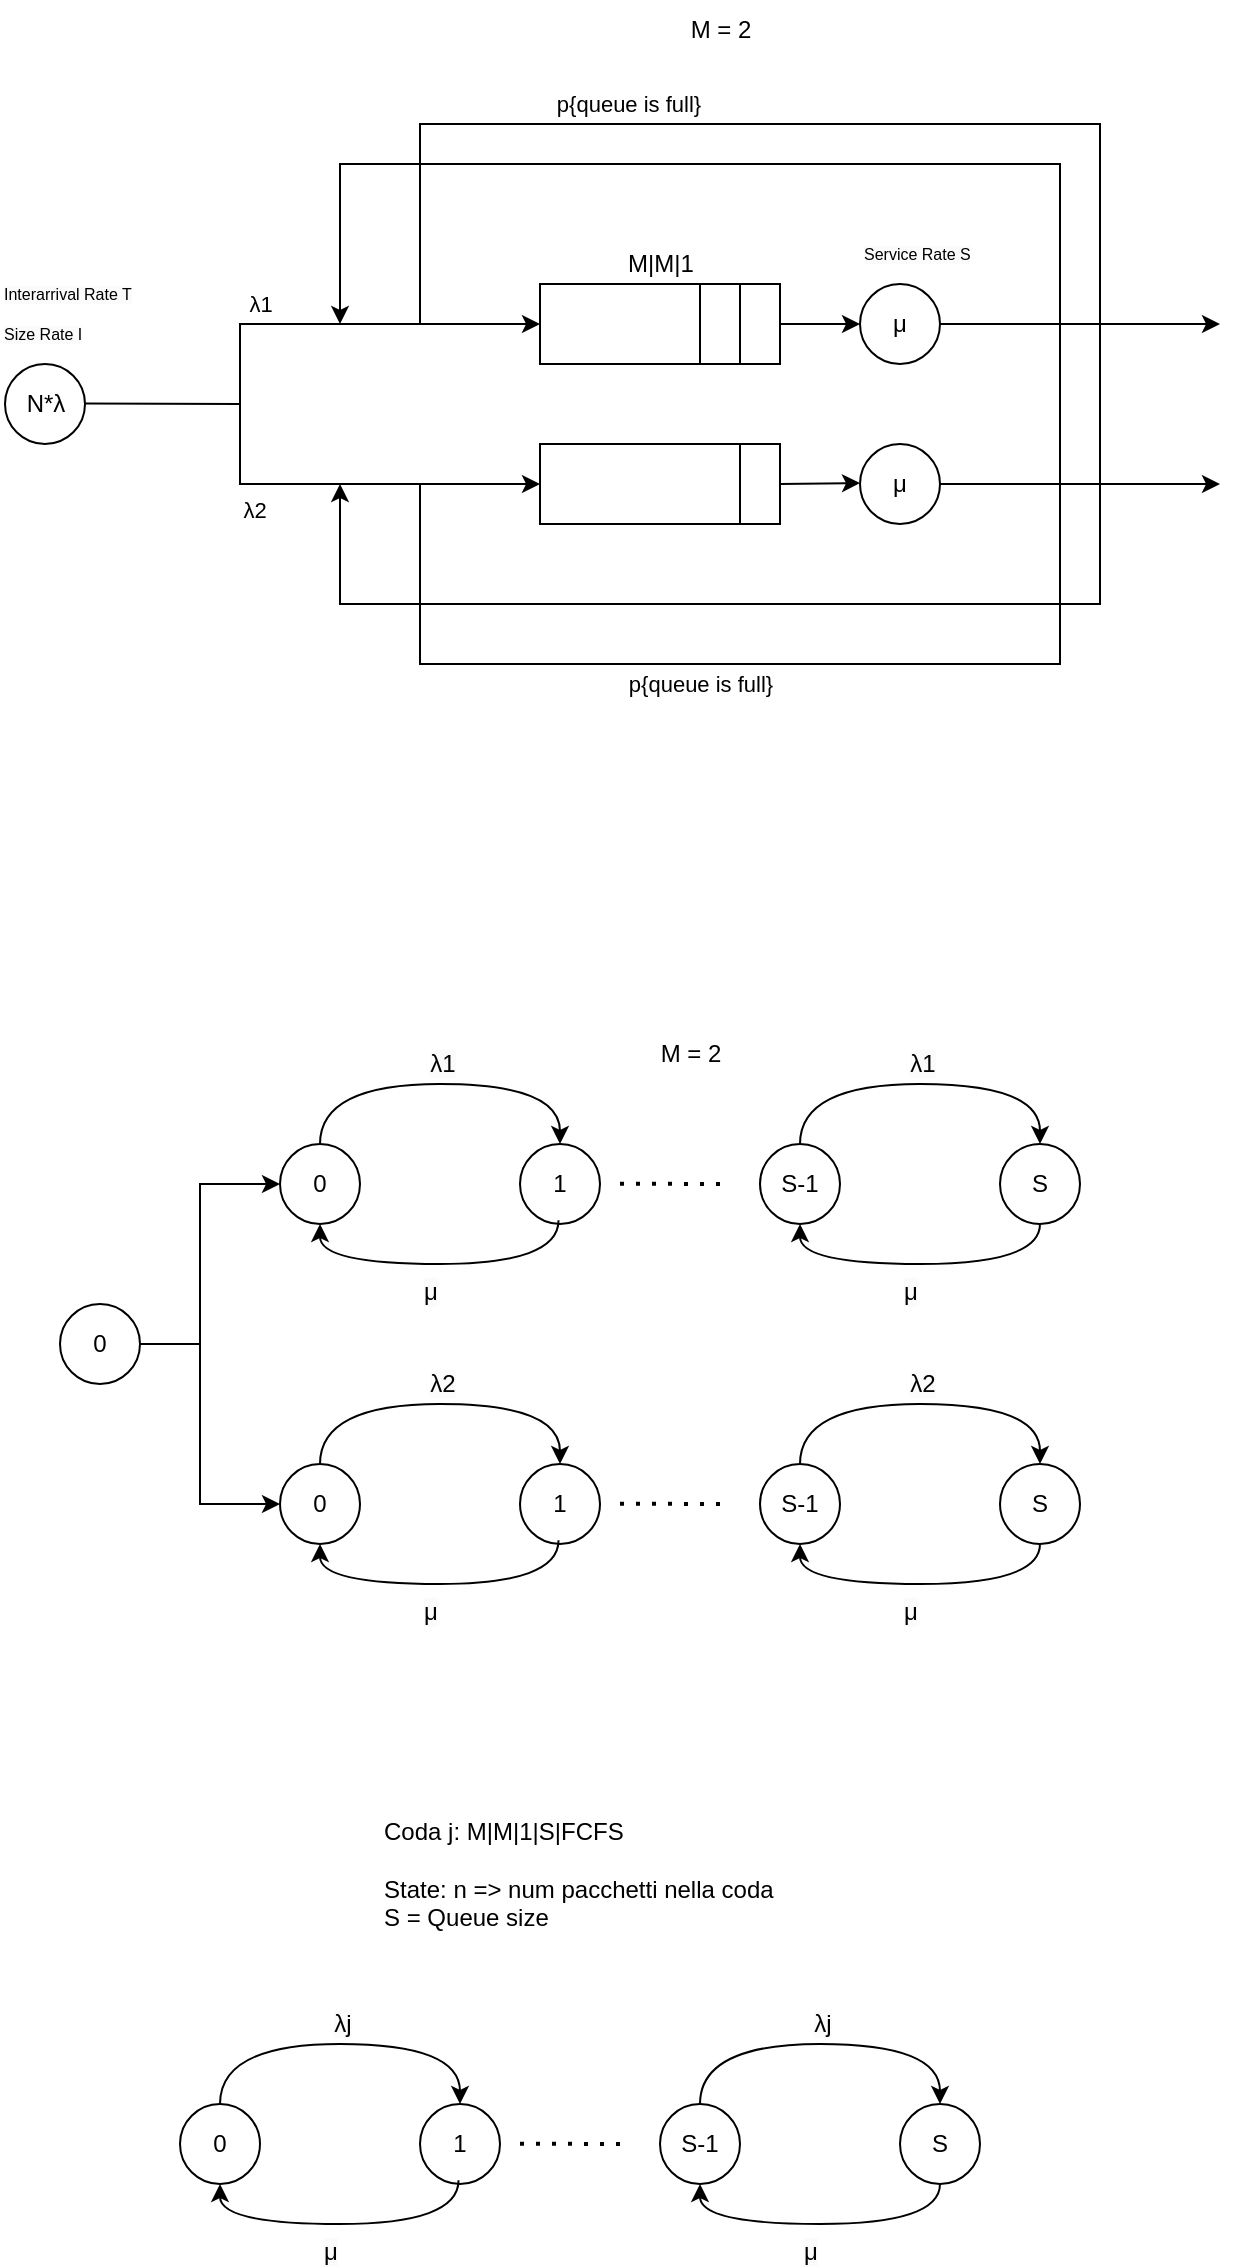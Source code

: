 <mxfile version="25.0.2">
  <diagram name="Pagina-1" id="HsXs0T5sOzhGBmEH5fhr">
    <mxGraphModel dx="1185" dy="683" grid="1" gridSize="10" guides="1" tooltips="1" connect="1" arrows="1" fold="1" page="1" pageScale="1" pageWidth="827" pageHeight="1169" background="none" math="0" shadow="0">
      <root>
        <mxCell id="0" />
        <mxCell id="1" parent="0" />
        <mxCell id="RCRSB3uf76kdV4qiAzbG-1" value="" style="rounded=0;whiteSpace=wrap;html=1;" parent="1" vertex="1">
          <mxGeometry x="280" y="160" width="120" height="40" as="geometry" />
        </mxCell>
        <mxCell id="RCRSB3uf76kdV4qiAzbG-2" value="" style="rounded=0;whiteSpace=wrap;html=1;" parent="1" vertex="1">
          <mxGeometry x="280" y="240" width="120" height="40" as="geometry" />
        </mxCell>
        <mxCell id="RCRSB3uf76kdV4qiAzbG-4" value="N*&lt;span class=&quot;mord mathnormal&quot;&gt;λ&lt;/span&gt;&lt;span class=&quot;msupsub&quot;&gt;&lt;span class=&quot;vlist&quot;&gt;&lt;/span&gt;&lt;/span&gt;" style="ellipse;whiteSpace=wrap;html=1;aspect=fixed;" parent="1" vertex="1">
          <mxGeometry x="12.5" y="200" width="40" height="40" as="geometry" />
        </mxCell>
        <mxCell id="RCRSB3uf76kdV4qiAzbG-5" value="" style="endArrow=none;html=1;rounded=0;" parent="1" edge="1">
          <mxGeometry width="50" height="50" relative="1" as="geometry">
            <mxPoint x="52.5" y="219.76" as="sourcePoint" />
            <mxPoint x="130" y="220" as="targetPoint" />
          </mxGeometry>
        </mxCell>
        <mxCell id="RCRSB3uf76kdV4qiAzbG-7" value="" style="endArrow=classic;html=1;rounded=0;entryX=0;entryY=0.5;entryDx=0;entryDy=0;" parent="1" target="RCRSB3uf76kdV4qiAzbG-1" edge="1">
          <mxGeometry width="50" height="50" relative="1" as="geometry">
            <mxPoint x="130" y="220" as="sourcePoint" />
            <mxPoint x="210" y="170" as="targetPoint" />
            <Array as="points">
              <mxPoint x="130" y="180" />
            </Array>
          </mxGeometry>
        </mxCell>
        <mxCell id="RCRSB3uf76kdV4qiAzbG-9" value="&lt;span class=&quot;mord mathnormal&quot;&gt;λ1&lt;/span&gt;&lt;span class=&quot;msupsub&quot;&gt;&lt;span class=&quot;vlist&quot;&gt;&lt;/span&gt;&lt;/span&gt;" style="edgeLabel;html=1;align=center;verticalAlign=middle;resizable=0;points=[];" parent="RCRSB3uf76kdV4qiAzbG-7" vertex="1" connectable="0">
          <mxGeometry x="0.025" relative="1" as="geometry">
            <mxPoint x="-48" y="-10" as="offset" />
          </mxGeometry>
        </mxCell>
        <mxCell id="RCRSB3uf76kdV4qiAzbG-8" value="" style="endArrow=classic;html=1;rounded=0;entryX=0;entryY=0.5;entryDx=0;entryDy=0;" parent="1" target="RCRSB3uf76kdV4qiAzbG-2" edge="1">
          <mxGeometry width="50" height="50" relative="1" as="geometry">
            <mxPoint x="130" y="220" as="sourcePoint" />
            <mxPoint x="240" y="260" as="targetPoint" />
            <Array as="points">
              <mxPoint x="130" y="260" />
            </Array>
          </mxGeometry>
        </mxCell>
        <mxCell id="RCRSB3uf76kdV4qiAzbG-10" value="&lt;span class=&quot;mord mathnormal&quot;&gt;λ2&lt;/span&gt;" style="edgeLabel;html=1;align=center;verticalAlign=middle;resizable=0;points=[];" parent="1" vertex="1" connectable="0">
          <mxGeometry x="139.999" y="260" as="geometry">
            <mxPoint x="-3" y="13" as="offset" />
          </mxGeometry>
        </mxCell>
        <mxCell id="RCRSB3uf76kdV4qiAzbG-11" value="" style="endArrow=classic;html=1;rounded=0;" parent="1" edge="1">
          <mxGeometry width="50" height="50" relative="1" as="geometry">
            <mxPoint x="400" y="180" as="sourcePoint" />
            <mxPoint x="440" y="180" as="targetPoint" />
          </mxGeometry>
        </mxCell>
        <mxCell id="RCRSB3uf76kdV4qiAzbG-12" value="μ" style="ellipse;whiteSpace=wrap;html=1;aspect=fixed;" parent="1" vertex="1">
          <mxGeometry x="440" y="160" width="40" height="40" as="geometry" />
        </mxCell>
        <mxCell id="RCRSB3uf76kdV4qiAzbG-13" value="μ" style="ellipse;whiteSpace=wrap;html=1;aspect=fixed;" parent="1" vertex="1">
          <mxGeometry x="440" y="240" width="40" height="40" as="geometry" />
        </mxCell>
        <mxCell id="RCRSB3uf76kdV4qiAzbG-14" value="" style="endArrow=classic;html=1;rounded=0;" parent="1" edge="1">
          <mxGeometry width="50" height="50" relative="1" as="geometry">
            <mxPoint x="400" y="260" as="sourcePoint" />
            <mxPoint x="440" y="259.52" as="targetPoint" />
          </mxGeometry>
        </mxCell>
        <mxCell id="RCRSB3uf76kdV4qiAzbG-15" value="" style="rounded=0;whiteSpace=wrap;html=1;" parent="1" vertex="1">
          <mxGeometry x="360" y="160" width="20" height="40" as="geometry" />
        </mxCell>
        <mxCell id="RCRSB3uf76kdV4qiAzbG-16" value="" style="rounded=0;whiteSpace=wrap;html=1;" parent="1" vertex="1">
          <mxGeometry x="380" y="160" width="20" height="40" as="geometry" />
        </mxCell>
        <mxCell id="RCRSB3uf76kdV4qiAzbG-18" value="" style="rounded=0;whiteSpace=wrap;html=1;" parent="1" vertex="1">
          <mxGeometry x="380" y="240" width="20" height="40" as="geometry" />
        </mxCell>
        <mxCell id="RCRSB3uf76kdV4qiAzbG-23" value="&lt;span style=&quot;color: rgb(0, 0, 0); font-family: Helvetica; font-size: 8px; font-style: normal; font-variant-ligatures: normal; font-variant-caps: normal; font-weight: 400; letter-spacing: normal; orphans: 2; text-align: center; text-indent: 0px; text-transform: none; widows: 2; word-spacing: 0px; -webkit-text-stroke-width: 0px; white-space: nowrap; background-color: rgb(251, 251, 251); text-decoration-thickness: initial; text-decoration-style: initial; text-decoration-color: initial; display: inline !important; float: none;&quot;&gt;Interarrival Rate T&lt;/span&gt;" style="text;whiteSpace=wrap;html=1;" parent="1" vertex="1">
          <mxGeometry x="10" y="150" width="65" height="20" as="geometry" />
        </mxCell>
        <mxCell id="RCRSB3uf76kdV4qiAzbG-24" value="&lt;span style=&quot;color: rgb(0, 0, 0); font-family: Helvetica; font-size: 8px; font-style: normal; font-variant-ligatures: normal; font-variant-caps: normal; font-weight: 400; letter-spacing: normal; orphans: 2; text-align: center; text-indent: 0px; text-transform: none; widows: 2; word-spacing: 0px; -webkit-text-stroke-width: 0px; white-space: nowrap; background-color: rgb(251, 251, 251); text-decoration-thickness: initial; text-decoration-style: initial; text-decoration-color: initial; display: inline !important; float: none;&quot;&gt;Service Rate S&lt;/span&gt;" style="text;whiteSpace=wrap;html=1;" parent="1" vertex="1">
          <mxGeometry x="440" y="130" width="50" height="40" as="geometry" />
        </mxCell>
        <mxCell id="RCRSB3uf76kdV4qiAzbG-25" style="edgeStyle=orthogonalEdgeStyle;rounded=0;orthogonalLoop=1;jettySize=auto;html=1;exitX=0.5;exitY=1;exitDx=0;exitDy=0;" parent="1" source="RCRSB3uf76kdV4qiAzbG-23" target="RCRSB3uf76kdV4qiAzbG-23" edge="1">
          <mxGeometry relative="1" as="geometry" />
        </mxCell>
        <mxCell id="RCRSB3uf76kdV4qiAzbG-27" value="&lt;span style=&quot;color: rgb(0, 0, 0); font-family: Helvetica; font-size: 8px; font-style: normal; font-variant-ligatures: normal; font-variant-caps: normal; font-weight: 400; letter-spacing: normal; orphans: 2; text-align: center; text-indent: 0px; text-transform: none; widows: 2; word-spacing: 0px; -webkit-text-stroke-width: 0px; white-space: nowrap; background-color: rgb(251, 251, 251); text-decoration-thickness: initial; text-decoration-style: initial; text-decoration-color: initial; display: inline !important; float: none;&quot;&gt;Size Rate I&lt;/span&gt;" style="text;whiteSpace=wrap;html=1;" parent="1" vertex="1">
          <mxGeometry x="10" y="170" width="70" height="20" as="geometry" />
        </mxCell>
        <mxCell id="RCRSB3uf76kdV4qiAzbG-28" value="M|M|1" style="text;html=1;align=center;verticalAlign=middle;resizable=0;points=[];autosize=1;strokeColor=none;fillColor=none;" parent="1" vertex="1">
          <mxGeometry x="310" y="135" width="60" height="30" as="geometry" />
        </mxCell>
        <mxCell id="RCRSB3uf76kdV4qiAzbG-29" value="" style="endArrow=classic;html=1;rounded=0;" parent="1" edge="1">
          <mxGeometry width="50" height="50" relative="1" as="geometry">
            <mxPoint x="220" y="180" as="sourcePoint" />
            <mxPoint x="180" y="260" as="targetPoint" />
            <Array as="points">
              <mxPoint x="220" y="80" />
              <mxPoint x="400" y="80" />
              <mxPoint x="560" y="80" />
              <mxPoint x="560" y="320" />
              <mxPoint x="180" y="320" />
            </Array>
          </mxGeometry>
        </mxCell>
        <mxCell id="RCRSB3uf76kdV4qiAzbG-31" value="p{queue is full}" style="edgeLabel;html=1;align=center;verticalAlign=middle;resizable=0;points=[];" parent="RCRSB3uf76kdV4qiAzbG-29" vertex="1" connectable="0">
          <mxGeometry x="-0.636" y="-1" relative="1" as="geometry">
            <mxPoint y="-11" as="offset" />
          </mxGeometry>
        </mxCell>
        <mxCell id="RCRSB3uf76kdV4qiAzbG-32" value="" style="endArrow=classic;html=1;rounded=0;" parent="1" edge="1">
          <mxGeometry width="50" height="50" relative="1" as="geometry">
            <mxPoint x="220" y="260" as="sourcePoint" />
            <mxPoint x="180" y="180" as="targetPoint" />
            <Array as="points">
              <mxPoint x="220" y="350" />
              <mxPoint x="540" y="350" />
              <mxPoint x="540" y="100" />
              <mxPoint x="180" y="100" />
            </Array>
          </mxGeometry>
        </mxCell>
        <mxCell id="RCRSB3uf76kdV4qiAzbG-33" value="p{queue is full}" style="edgeLabel;html=1;align=center;verticalAlign=middle;resizable=0;points=[];" parent="1" vertex="1" connectable="0">
          <mxGeometry x="360" y="360" as="geometry" />
        </mxCell>
        <mxCell id="RCRSB3uf76kdV4qiAzbG-34" value="p{queue is full}" style="edgeLabel;html=1;align=center;verticalAlign=middle;resizable=0;points=[];" parent="1" vertex="1" connectable="0">
          <mxGeometry x="360" y="360" as="geometry" />
        </mxCell>
        <mxCell id="RCRSB3uf76kdV4qiAzbG-36" value="" style="endArrow=classic;html=1;rounded=0;" parent="1" edge="1">
          <mxGeometry width="50" height="50" relative="1" as="geometry">
            <mxPoint x="480" y="180" as="sourcePoint" />
            <mxPoint x="620" y="180" as="targetPoint" />
          </mxGeometry>
        </mxCell>
        <mxCell id="RCRSB3uf76kdV4qiAzbG-37" value="" style="endArrow=classic;html=1;rounded=0;" parent="1" edge="1">
          <mxGeometry width="50" height="50" relative="1" as="geometry">
            <mxPoint x="480" y="260" as="sourcePoint" />
            <mxPoint x="620" y="260" as="targetPoint" />
          </mxGeometry>
        </mxCell>
        <mxCell id="RCRSB3uf76kdV4qiAzbG-38" value="M = 2" style="text;html=1;align=center;verticalAlign=middle;resizable=0;points=[];autosize=1;strokeColor=none;fillColor=none;" parent="1" vertex="1">
          <mxGeometry x="345" y="18" width="50" height="30" as="geometry" />
        </mxCell>
        <mxCell id="RCRSB3uf76kdV4qiAzbG-39" value="1" style="ellipse;whiteSpace=wrap;html=1;aspect=fixed;" parent="1" vertex="1">
          <mxGeometry x="220" y="1070" width="40" height="40" as="geometry" />
        </mxCell>
        <mxCell id="RCRSB3uf76kdV4qiAzbG-40" value="0" style="ellipse;whiteSpace=wrap;html=1;aspect=fixed;" parent="1" vertex="1">
          <mxGeometry x="100" y="1070" width="40" height="40" as="geometry" />
        </mxCell>
        <mxCell id="RCRSB3uf76kdV4qiAzbG-42" value="" style="endArrow=classic;html=1;rounded=0;exitX=0.5;exitY=0;exitDx=0;exitDy=0;entryX=0.5;entryY=0;entryDx=0;entryDy=0;edgeStyle=orthogonalEdgeStyle;curved=1;" parent="1" source="RCRSB3uf76kdV4qiAzbG-40" target="RCRSB3uf76kdV4qiAzbG-39" edge="1">
          <mxGeometry width="50" height="50" relative="1" as="geometry">
            <mxPoint x="120" y="1070" as="sourcePoint" />
            <mxPoint x="170" y="1020" as="targetPoint" />
            <Array as="points">
              <mxPoint x="120" y="1040" />
              <mxPoint x="240" y="1040" />
            </Array>
          </mxGeometry>
        </mxCell>
        <mxCell id="RCRSB3uf76kdV4qiAzbG-43" value="&lt;span style=&quot;font-size: 12px; text-wrap-mode: wrap; background-color: rgb(251, 251, 251);&quot;&gt;λj&lt;/span&gt;" style="edgeLabel;html=1;align=center;verticalAlign=middle;resizable=0;points=[];" parent="RCRSB3uf76kdV4qiAzbG-42" vertex="1" connectable="0">
          <mxGeometry x="0.015" relative="1" as="geometry">
            <mxPoint x="-1" y="-10" as="offset" />
          </mxGeometry>
        </mxCell>
        <mxCell id="RCRSB3uf76kdV4qiAzbG-44" value="&lt;div&gt;Coda j: M|M|1|S|FCFS&lt;/div&gt;&lt;div&gt;&lt;br&gt;&lt;/div&gt;State: n =&amp;gt; num pacchetti nella coda&lt;div&gt;S = Queue size&amp;nbsp;&lt;/div&gt;" style="text;html=1;align=left;verticalAlign=middle;resizable=0;points=[];autosize=1;strokeColor=none;fillColor=none;" parent="1" vertex="1">
          <mxGeometry x="200" y="920" width="220" height="70" as="geometry" />
        </mxCell>
        <mxCell id="RCRSB3uf76kdV4qiAzbG-45" value="S" style="ellipse;whiteSpace=wrap;html=1;aspect=fixed;" parent="1" vertex="1">
          <mxGeometry x="460" y="1070" width="40" height="40" as="geometry" />
        </mxCell>
        <mxCell id="RCRSB3uf76kdV4qiAzbG-46" value="S-1" style="ellipse;whiteSpace=wrap;html=1;aspect=fixed;" parent="1" vertex="1">
          <mxGeometry x="340" y="1070" width="40" height="40" as="geometry" />
        </mxCell>
        <mxCell id="RCRSB3uf76kdV4qiAzbG-47" value="" style="endArrow=classic;html=1;rounded=0;exitX=0.5;exitY=0;exitDx=0;exitDy=0;entryX=0.5;entryY=0;entryDx=0;entryDy=0;edgeStyle=orthogonalEdgeStyle;curved=1;" parent="1" source="RCRSB3uf76kdV4qiAzbG-46" target="RCRSB3uf76kdV4qiAzbG-45" edge="1">
          <mxGeometry width="50" height="50" relative="1" as="geometry">
            <mxPoint x="360" y="1070" as="sourcePoint" />
            <mxPoint x="410" y="1020" as="targetPoint" />
            <Array as="points">
              <mxPoint x="360" y="1040" />
              <mxPoint x="480" y="1040" />
            </Array>
          </mxGeometry>
        </mxCell>
        <mxCell id="RCRSB3uf76kdV4qiAzbG-48" value="&lt;span style=&quot;font-size: 12px; text-wrap-mode: wrap; background-color: rgb(251, 251, 251);&quot;&gt;λj&lt;/span&gt;" style="edgeLabel;html=1;align=center;verticalAlign=middle;resizable=0;points=[];" parent="RCRSB3uf76kdV4qiAzbG-47" vertex="1" connectable="0">
          <mxGeometry x="0.015" relative="1" as="geometry">
            <mxPoint x="-1" y="-10" as="offset" />
          </mxGeometry>
        </mxCell>
        <mxCell id="RCRSB3uf76kdV4qiAzbG-52" value="" style="endArrow=none;dashed=1;html=1;dashPattern=1 3;strokeWidth=2;rounded=0;" parent="1" edge="1">
          <mxGeometry width="50" height="50" relative="1" as="geometry">
            <mxPoint x="270" y="1089.86" as="sourcePoint" />
            <mxPoint x="320" y="1090" as="targetPoint" />
          </mxGeometry>
        </mxCell>
        <mxCell id="RCRSB3uf76kdV4qiAzbG-53" value="" style="endArrow=classic;html=1;rounded=0;exitX=0.5;exitY=1;exitDx=0;exitDy=0;entryX=0.5;entryY=1;entryDx=0;entryDy=0;edgeStyle=orthogonalEdgeStyle;curved=1;" parent="1" source="RCRSB3uf76kdV4qiAzbG-45" target="RCRSB3uf76kdV4qiAzbG-46" edge="1">
          <mxGeometry width="50" height="50" relative="1" as="geometry">
            <mxPoint x="350" y="1170" as="sourcePoint" />
            <mxPoint x="470" y="1170" as="targetPoint" />
            <Array as="points">
              <mxPoint x="480" y="1130" />
              <mxPoint x="360" y="1130" />
            </Array>
          </mxGeometry>
        </mxCell>
        <mxCell id="RCRSB3uf76kdV4qiAzbG-55" value="&lt;span style=&quot;color: rgb(0, 0, 0); font-family: Helvetica; font-size: 12px; font-style: normal; font-variant-ligatures: normal; font-variant-caps: normal; font-weight: 400; letter-spacing: normal; orphans: 2; text-align: center; text-indent: 0px; text-transform: none; widows: 2; word-spacing: 0px; -webkit-text-stroke-width: 0px; white-space: normal; background-color: rgb(251, 251, 251); text-decoration-thickness: initial; text-decoration-style: initial; text-decoration-color: initial; display: inline !important; float: none;&quot;&gt;μ&lt;/span&gt;" style="text;whiteSpace=wrap;html=1;" parent="1" vertex="1">
          <mxGeometry x="410" y="1130" width="20" height="20" as="geometry" />
        </mxCell>
        <mxCell id="RCRSB3uf76kdV4qiAzbG-56" value="" style="endArrow=classic;html=1;rounded=0;exitX=0.482;exitY=0.954;exitDx=0;exitDy=0;entryX=0.5;entryY=1;entryDx=0;entryDy=0;edgeStyle=orthogonalEdgeStyle;curved=1;exitPerimeter=0;" parent="1" source="RCRSB3uf76kdV4qiAzbG-39" edge="1">
          <mxGeometry width="50" height="50" relative="1" as="geometry">
            <mxPoint x="240" y="1112" as="sourcePoint" />
            <mxPoint x="120" y="1110" as="targetPoint" />
            <Array as="points">
              <mxPoint x="239" y="1130" />
              <mxPoint x="120" y="1130" />
            </Array>
          </mxGeometry>
        </mxCell>
        <mxCell id="RCRSB3uf76kdV4qiAzbG-57" value="&lt;span style=&quot;color: rgb(0, 0, 0); font-family: Helvetica; font-size: 12px; font-style: normal; font-variant-ligatures: normal; font-variant-caps: normal; font-weight: 400; letter-spacing: normal; orphans: 2; text-align: center; text-indent: 0px; text-transform: none; widows: 2; word-spacing: 0px; -webkit-text-stroke-width: 0px; white-space: normal; background-color: rgb(251, 251, 251); text-decoration-thickness: initial; text-decoration-style: initial; text-decoration-color: initial; display: inline !important; float: none;&quot;&gt;μ&lt;/span&gt;" style="text;whiteSpace=wrap;html=1;" parent="1" vertex="1">
          <mxGeometry x="170" y="1130" width="20" height="20" as="geometry" />
        </mxCell>
        <mxCell id="RCRSB3uf76kdV4qiAzbG-59" value="1" style="ellipse;whiteSpace=wrap;html=1;aspect=fixed;" parent="1" vertex="1">
          <mxGeometry x="270" y="590" width="40" height="40" as="geometry" />
        </mxCell>
        <mxCell id="RCRSB3uf76kdV4qiAzbG-60" value="0" style="ellipse;whiteSpace=wrap;html=1;aspect=fixed;" parent="1" vertex="1">
          <mxGeometry x="150" y="590" width="40" height="40" as="geometry" />
        </mxCell>
        <mxCell id="RCRSB3uf76kdV4qiAzbG-61" value="" style="endArrow=classic;html=1;rounded=0;exitX=0.5;exitY=0;exitDx=0;exitDy=0;entryX=0.5;entryY=0;entryDx=0;entryDy=0;edgeStyle=orthogonalEdgeStyle;curved=1;" parent="1" source="RCRSB3uf76kdV4qiAzbG-60" target="RCRSB3uf76kdV4qiAzbG-59" edge="1">
          <mxGeometry width="50" height="50" relative="1" as="geometry">
            <mxPoint x="170" y="590" as="sourcePoint" />
            <mxPoint x="220" y="540" as="targetPoint" />
            <Array as="points">
              <mxPoint x="170" y="560" />
              <mxPoint x="290" y="560" />
            </Array>
          </mxGeometry>
        </mxCell>
        <mxCell id="RCRSB3uf76kdV4qiAzbG-62" value="&lt;span style=&quot;font-size: 12px; text-wrap-mode: wrap; background-color: rgb(251, 251, 251);&quot;&gt;λ1&lt;/span&gt;" style="edgeLabel;html=1;align=center;verticalAlign=middle;resizable=0;points=[];" parent="RCRSB3uf76kdV4qiAzbG-61" vertex="1" connectable="0">
          <mxGeometry x="0.015" relative="1" as="geometry">
            <mxPoint x="-1" y="-10" as="offset" />
          </mxGeometry>
        </mxCell>
        <mxCell id="RCRSB3uf76kdV4qiAzbG-63" value="S" style="ellipse;whiteSpace=wrap;html=1;aspect=fixed;" parent="1" vertex="1">
          <mxGeometry x="510" y="590" width="40" height="40" as="geometry" />
        </mxCell>
        <mxCell id="RCRSB3uf76kdV4qiAzbG-64" value="S-1" style="ellipse;whiteSpace=wrap;html=1;aspect=fixed;" parent="1" vertex="1">
          <mxGeometry x="390" y="590" width="40" height="40" as="geometry" />
        </mxCell>
        <mxCell id="RCRSB3uf76kdV4qiAzbG-65" value="" style="endArrow=classic;html=1;rounded=0;exitX=0.5;exitY=0;exitDx=0;exitDy=0;entryX=0.5;entryY=0;entryDx=0;entryDy=0;edgeStyle=orthogonalEdgeStyle;curved=1;" parent="1" source="RCRSB3uf76kdV4qiAzbG-64" target="RCRSB3uf76kdV4qiAzbG-63" edge="1">
          <mxGeometry width="50" height="50" relative="1" as="geometry">
            <mxPoint x="410" y="590" as="sourcePoint" />
            <mxPoint x="460" y="540" as="targetPoint" />
            <Array as="points">
              <mxPoint x="410" y="560" />
              <mxPoint x="530" y="560" />
            </Array>
          </mxGeometry>
        </mxCell>
        <mxCell id="RCRSB3uf76kdV4qiAzbG-66" value="&lt;span style=&quot;font-size: 12px; text-wrap-mode: wrap; background-color: rgb(251, 251, 251);&quot;&gt;λ1&lt;/span&gt;" style="edgeLabel;html=1;align=center;verticalAlign=middle;resizable=0;points=[];" parent="RCRSB3uf76kdV4qiAzbG-65" vertex="1" connectable="0">
          <mxGeometry x="0.015" relative="1" as="geometry">
            <mxPoint x="-1" y="-10" as="offset" />
          </mxGeometry>
        </mxCell>
        <mxCell id="RCRSB3uf76kdV4qiAzbG-67" value="" style="endArrow=none;dashed=1;html=1;dashPattern=1 3;strokeWidth=2;rounded=0;" parent="1" edge="1">
          <mxGeometry width="50" height="50" relative="1" as="geometry">
            <mxPoint x="320" y="609.86" as="sourcePoint" />
            <mxPoint x="370" y="610" as="targetPoint" />
          </mxGeometry>
        </mxCell>
        <mxCell id="RCRSB3uf76kdV4qiAzbG-68" value="" style="endArrow=classic;html=1;rounded=0;exitX=0.5;exitY=1;exitDx=0;exitDy=0;entryX=0.5;entryY=1;entryDx=0;entryDy=0;edgeStyle=orthogonalEdgeStyle;curved=1;" parent="1" source="RCRSB3uf76kdV4qiAzbG-63" target="RCRSB3uf76kdV4qiAzbG-64" edge="1">
          <mxGeometry width="50" height="50" relative="1" as="geometry">
            <mxPoint x="400" y="690" as="sourcePoint" />
            <mxPoint x="520" y="690" as="targetPoint" />
            <Array as="points">
              <mxPoint x="530" y="650" />
              <mxPoint x="410" y="650" />
            </Array>
          </mxGeometry>
        </mxCell>
        <mxCell id="RCRSB3uf76kdV4qiAzbG-69" value="&lt;span style=&quot;color: rgb(0, 0, 0); font-family: Helvetica; font-size: 12px; font-style: normal; font-variant-ligatures: normal; font-variant-caps: normal; font-weight: 400; letter-spacing: normal; orphans: 2; text-align: center; text-indent: 0px; text-transform: none; widows: 2; word-spacing: 0px; -webkit-text-stroke-width: 0px; white-space: normal; background-color: rgb(251, 251, 251); text-decoration-thickness: initial; text-decoration-style: initial; text-decoration-color: initial; display: inline !important; float: none;&quot;&gt;μ&lt;/span&gt;" style="text;whiteSpace=wrap;html=1;" parent="1" vertex="1">
          <mxGeometry x="460" y="650" width="20" height="20" as="geometry" />
        </mxCell>
        <mxCell id="RCRSB3uf76kdV4qiAzbG-70" value="" style="endArrow=classic;html=1;rounded=0;exitX=0.482;exitY=0.954;exitDx=0;exitDy=0;entryX=0.5;entryY=1;entryDx=0;entryDy=0;edgeStyle=orthogonalEdgeStyle;curved=1;exitPerimeter=0;" parent="1" source="RCRSB3uf76kdV4qiAzbG-59" edge="1">
          <mxGeometry width="50" height="50" relative="1" as="geometry">
            <mxPoint x="290" y="632" as="sourcePoint" />
            <mxPoint x="170" y="630" as="targetPoint" />
            <Array as="points">
              <mxPoint x="289" y="650" />
              <mxPoint x="170" y="650" />
            </Array>
          </mxGeometry>
        </mxCell>
        <mxCell id="RCRSB3uf76kdV4qiAzbG-71" value="&lt;span style=&quot;color: rgb(0, 0, 0); font-family: Helvetica; font-size: 12px; font-style: normal; font-variant-ligatures: normal; font-variant-caps: normal; font-weight: 400; letter-spacing: normal; orphans: 2; text-align: center; text-indent: 0px; text-transform: none; widows: 2; word-spacing: 0px; -webkit-text-stroke-width: 0px; white-space: normal; background-color: rgb(251, 251, 251); text-decoration-thickness: initial; text-decoration-style: initial; text-decoration-color: initial; display: inline !important; float: none;&quot;&gt;μ&lt;/span&gt;" style="text;whiteSpace=wrap;html=1;" parent="1" vertex="1">
          <mxGeometry x="220" y="650" width="20" height="20" as="geometry" />
        </mxCell>
        <mxCell id="RCRSB3uf76kdV4qiAzbG-72" value="1" style="ellipse;whiteSpace=wrap;html=1;aspect=fixed;" parent="1" vertex="1">
          <mxGeometry x="270" y="750" width="40" height="40" as="geometry" />
        </mxCell>
        <mxCell id="RCRSB3uf76kdV4qiAzbG-73" value="0" style="ellipse;whiteSpace=wrap;html=1;aspect=fixed;" parent="1" vertex="1">
          <mxGeometry x="150" y="750" width="40" height="40" as="geometry" />
        </mxCell>
        <mxCell id="RCRSB3uf76kdV4qiAzbG-74" value="" style="endArrow=classic;html=1;rounded=0;exitX=0.5;exitY=0;exitDx=0;exitDy=0;entryX=0.5;entryY=0;entryDx=0;entryDy=0;edgeStyle=orthogonalEdgeStyle;curved=1;" parent="1" source="RCRSB3uf76kdV4qiAzbG-73" target="RCRSB3uf76kdV4qiAzbG-72" edge="1">
          <mxGeometry width="50" height="50" relative="1" as="geometry">
            <mxPoint x="170" y="750" as="sourcePoint" />
            <mxPoint x="220" y="700" as="targetPoint" />
            <Array as="points">
              <mxPoint x="170" y="720" />
              <mxPoint x="290" y="720" />
            </Array>
          </mxGeometry>
        </mxCell>
        <mxCell id="RCRSB3uf76kdV4qiAzbG-75" value="&lt;span style=&quot;font-size: 12px; text-wrap-mode: wrap; background-color: rgb(251, 251, 251);&quot;&gt;λ2&lt;/span&gt;" style="edgeLabel;html=1;align=center;verticalAlign=middle;resizable=0;points=[];" parent="RCRSB3uf76kdV4qiAzbG-74" vertex="1" connectable="0">
          <mxGeometry x="0.015" relative="1" as="geometry">
            <mxPoint x="-1" y="-10" as="offset" />
          </mxGeometry>
        </mxCell>
        <mxCell id="RCRSB3uf76kdV4qiAzbG-76" value="S" style="ellipse;whiteSpace=wrap;html=1;aspect=fixed;" parent="1" vertex="1">
          <mxGeometry x="510" y="750" width="40" height="40" as="geometry" />
        </mxCell>
        <mxCell id="RCRSB3uf76kdV4qiAzbG-77" value="S-1" style="ellipse;whiteSpace=wrap;html=1;aspect=fixed;" parent="1" vertex="1">
          <mxGeometry x="390" y="750" width="40" height="40" as="geometry" />
        </mxCell>
        <mxCell id="RCRSB3uf76kdV4qiAzbG-78" value="" style="endArrow=classic;html=1;rounded=0;exitX=0.5;exitY=0;exitDx=0;exitDy=0;entryX=0.5;entryY=0;entryDx=0;entryDy=0;edgeStyle=orthogonalEdgeStyle;curved=1;" parent="1" source="RCRSB3uf76kdV4qiAzbG-77" target="RCRSB3uf76kdV4qiAzbG-76" edge="1">
          <mxGeometry width="50" height="50" relative="1" as="geometry">
            <mxPoint x="410" y="750" as="sourcePoint" />
            <mxPoint x="460" y="700" as="targetPoint" />
            <Array as="points">
              <mxPoint x="410" y="720" />
              <mxPoint x="530" y="720" />
            </Array>
          </mxGeometry>
        </mxCell>
        <mxCell id="RCRSB3uf76kdV4qiAzbG-79" value="&lt;span style=&quot;font-size: 12px; text-wrap-mode: wrap; background-color: rgb(251, 251, 251);&quot;&gt;λ2&lt;/span&gt;" style="edgeLabel;html=1;align=center;verticalAlign=middle;resizable=0;points=[];" parent="RCRSB3uf76kdV4qiAzbG-78" vertex="1" connectable="0">
          <mxGeometry x="0.015" relative="1" as="geometry">
            <mxPoint x="-1" y="-10" as="offset" />
          </mxGeometry>
        </mxCell>
        <mxCell id="RCRSB3uf76kdV4qiAzbG-80" value="" style="endArrow=none;dashed=1;html=1;dashPattern=1 3;strokeWidth=2;rounded=0;" parent="1" edge="1">
          <mxGeometry width="50" height="50" relative="1" as="geometry">
            <mxPoint x="320" y="769.86" as="sourcePoint" />
            <mxPoint x="370" y="770" as="targetPoint" />
          </mxGeometry>
        </mxCell>
        <mxCell id="RCRSB3uf76kdV4qiAzbG-81" value="" style="endArrow=classic;html=1;rounded=0;exitX=0.5;exitY=1;exitDx=0;exitDy=0;entryX=0.5;entryY=1;entryDx=0;entryDy=0;edgeStyle=orthogonalEdgeStyle;curved=1;" parent="1" source="RCRSB3uf76kdV4qiAzbG-76" target="RCRSB3uf76kdV4qiAzbG-77" edge="1">
          <mxGeometry width="50" height="50" relative="1" as="geometry">
            <mxPoint x="400" y="850" as="sourcePoint" />
            <mxPoint x="520" y="850" as="targetPoint" />
            <Array as="points">
              <mxPoint x="530" y="810" />
              <mxPoint x="410" y="810" />
            </Array>
          </mxGeometry>
        </mxCell>
        <mxCell id="RCRSB3uf76kdV4qiAzbG-82" value="&lt;span style=&quot;color: rgb(0, 0, 0); font-family: Helvetica; font-size: 12px; font-style: normal; font-variant-ligatures: normal; font-variant-caps: normal; font-weight: 400; letter-spacing: normal; orphans: 2; text-align: center; text-indent: 0px; text-transform: none; widows: 2; word-spacing: 0px; -webkit-text-stroke-width: 0px; white-space: normal; background-color: rgb(251, 251, 251); text-decoration-thickness: initial; text-decoration-style: initial; text-decoration-color: initial; display: inline !important; float: none;&quot;&gt;μ&lt;/span&gt;" style="text;whiteSpace=wrap;html=1;" parent="1" vertex="1">
          <mxGeometry x="460" y="810" width="20" height="20" as="geometry" />
        </mxCell>
        <mxCell id="RCRSB3uf76kdV4qiAzbG-83" value="" style="endArrow=classic;html=1;rounded=0;exitX=0.482;exitY=0.954;exitDx=0;exitDy=0;entryX=0.5;entryY=1;entryDx=0;entryDy=0;edgeStyle=orthogonalEdgeStyle;curved=1;exitPerimeter=0;" parent="1" source="RCRSB3uf76kdV4qiAzbG-72" edge="1">
          <mxGeometry width="50" height="50" relative="1" as="geometry">
            <mxPoint x="290" y="792" as="sourcePoint" />
            <mxPoint x="170" y="790" as="targetPoint" />
            <Array as="points">
              <mxPoint x="289" y="810" />
              <mxPoint x="170" y="810" />
            </Array>
          </mxGeometry>
        </mxCell>
        <mxCell id="RCRSB3uf76kdV4qiAzbG-84" value="&lt;span style=&quot;color: rgb(0, 0, 0); font-family: Helvetica; font-size: 12px; font-style: normal; font-variant-ligatures: normal; font-variant-caps: normal; font-weight: 400; letter-spacing: normal; orphans: 2; text-align: center; text-indent: 0px; text-transform: none; widows: 2; word-spacing: 0px; -webkit-text-stroke-width: 0px; white-space: normal; background-color: rgb(251, 251, 251); text-decoration-thickness: initial; text-decoration-style: initial; text-decoration-color: initial; display: inline !important; float: none;&quot;&gt;μ&lt;/span&gt;" style="text;whiteSpace=wrap;html=1;" parent="1" vertex="1">
          <mxGeometry x="220" y="810" width="20" height="20" as="geometry" />
        </mxCell>
        <mxCell id="RCRSB3uf76kdV4qiAzbG-85" value="0" style="ellipse;whiteSpace=wrap;html=1;aspect=fixed;" parent="1" vertex="1">
          <mxGeometry x="40" y="670" width="40" height="40" as="geometry" />
        </mxCell>
        <mxCell id="RCRSB3uf76kdV4qiAzbG-91" value="" style="endArrow=classic;html=1;rounded=0;entryX=0;entryY=0.5;entryDx=0;entryDy=0;" parent="1" target="RCRSB3uf76kdV4qiAzbG-60" edge="1">
          <mxGeometry width="50" height="50" relative="1" as="geometry">
            <mxPoint x="110" y="710" as="sourcePoint" />
            <mxPoint x="160" y="660" as="targetPoint" />
            <Array as="points">
              <mxPoint x="110" y="610" />
            </Array>
          </mxGeometry>
        </mxCell>
        <mxCell id="RCRSB3uf76kdV4qiAzbG-92" value="" style="endArrow=classic;html=1;rounded=0;entryX=0;entryY=0.5;entryDx=0;entryDy=0;" parent="1" target="RCRSB3uf76kdV4qiAzbG-73" edge="1">
          <mxGeometry width="50" height="50" relative="1" as="geometry">
            <mxPoint x="110" y="710" as="sourcePoint" />
            <mxPoint x="160" y="660" as="targetPoint" />
            <Array as="points">
              <mxPoint x="110" y="770" />
            </Array>
          </mxGeometry>
        </mxCell>
        <mxCell id="RCRSB3uf76kdV4qiAzbG-93" value="" style="endArrow=none;html=1;rounded=0;" parent="1" edge="1">
          <mxGeometry width="50" height="50" relative="1" as="geometry">
            <mxPoint x="80" y="690" as="sourcePoint" />
            <mxPoint x="110" y="690" as="targetPoint" />
          </mxGeometry>
        </mxCell>
        <mxCell id="RCRSB3uf76kdV4qiAzbG-94" value="M = 2" style="text;html=1;align=center;verticalAlign=middle;resizable=0;points=[];autosize=1;strokeColor=none;fillColor=none;" parent="1" vertex="1">
          <mxGeometry x="330" y="530" width="50" height="30" as="geometry" />
        </mxCell>
      </root>
    </mxGraphModel>
  </diagram>
</mxfile>
